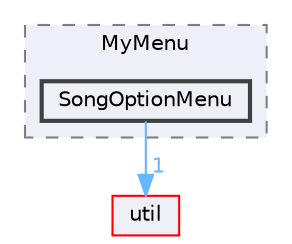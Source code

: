 digraph "SongOptionMenu"
{
 // LATEX_PDF_SIZE
  bgcolor="transparent";
  edge [fontname=Helvetica,fontsize=10,labelfontname=Helvetica,labelfontsize=10];
  node [fontname=Helvetica,fontsize=10,shape=box,height=0.2,width=0.4];
  compound=true
  subgraph clusterdir_5978cb0ca166c1e5e46ab0fd30008e2c {
    graph [ bgcolor="#edf0f7", pencolor="grey50", label="MyMenu", fontname=Helvetica,fontsize=10 style="filled,dashed", URL="dir_5978cb0ca166c1e5e46ab0fd30008e2c.html",tooltip=""]
  dir_1057d3e73251e4892dba60cad597d7ae [label="SongOptionMenu", fillcolor="#edf0f7", color="grey25", style="filled,bold", URL="dir_1057d3e73251e4892dba60cad597d7ae.html",tooltip=""];
  }
  dir_23ec12649285f9fabf3a6b7380226c28 [label="util", fillcolor="#edf0f7", color="red", style="filled", URL="dir_23ec12649285f9fabf3a6b7380226c28.html",tooltip=""];
  dir_1057d3e73251e4892dba60cad597d7ae->dir_23ec12649285f9fabf3a6b7380226c28 [headlabel="1", labeldistance=1.5 headhref="dir_000337_000357.html" href="dir_000337_000357.html" color="steelblue1" fontcolor="steelblue1"];
}
